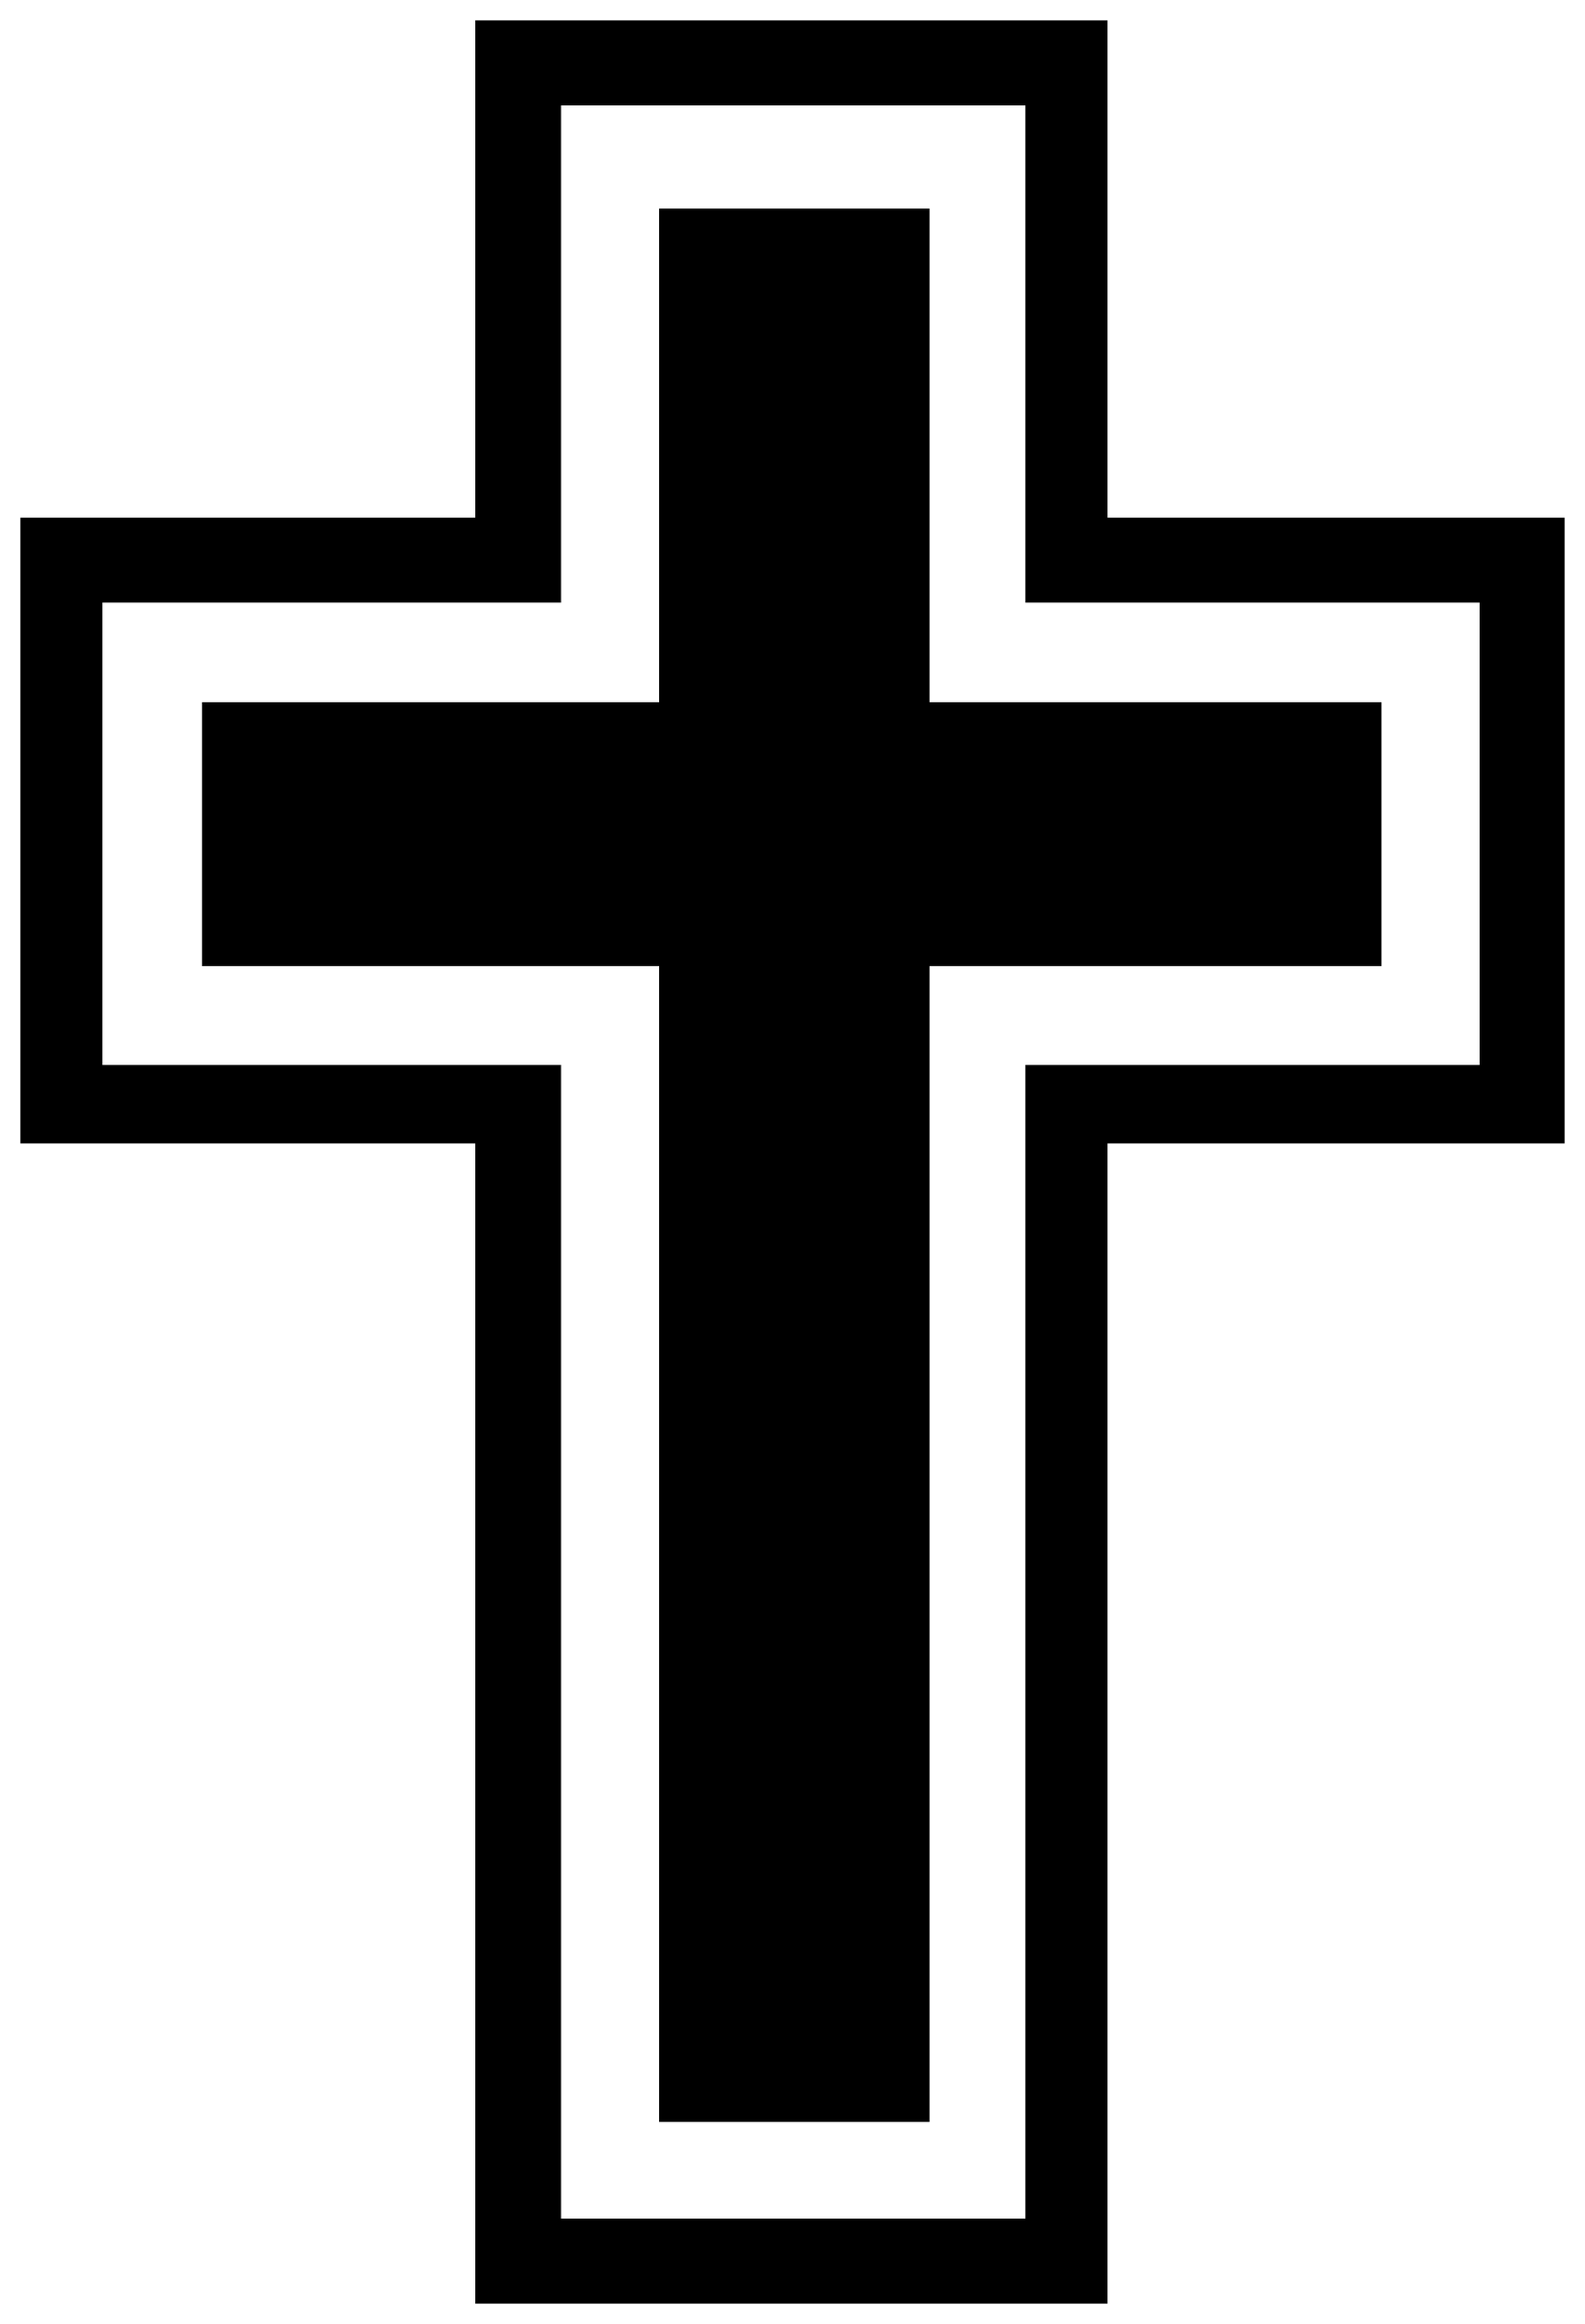 


\begin{tikzpicture}[y=0.80pt, x=0.80pt, yscale=-1.0, xscale=1.0, inner sep=0pt, outer sep=0pt]
\begin{scope}[shift={(100.0,1832.0)},nonzero rule]
  \path[draw=.,fill=.,line width=1.600pt] (1058.0,-721.0) --
    (774.0,-721.0) -- (774.0,0.0) -- (383.0,0.0) --
    (383.0,-721.0) -- (100.0,-721.0) -- (100.0,-1108.0) --
    (383.0,-1108.0) -- (383.0,-1417.0) -- (774.0,-1417.0) --
    (774.0,-1108.0) -- (1058.0,-1108.0) -- (1058.0,-721.0) --
    cycle(1007.0,-768.0) -- (1007.0,-1057.0) -- (725.0,-1057.0)
    -- (725.0,-1366.0) -- (434.0,-1366.0) -- (434.0,-1057.0) --
    (149.0,-1057.0) -- (149.0,-768.0) -- (434.0,-768.0) --
    (434.0,-51.0) -- (725.0,-51.0) -- (725.0,-768.0) --
    (1007.0,-768.0) -- cycle(944.0,-831.0) -- (663.0,-831.0) --
    (663.0,-113.0) -- (497.0,-113.0) -- (497.0,-831.0) --
    (213.0,-831.0) -- (213.0,-993.0) -- (497.0,-993.0) --
    (497.0,-1300.0) -- (663.0,-1300.0) -- (663.0,-993.0) --
    (944.0,-993.0) -- (944.0,-831.0) -- cycle;
\end{scope}

\end{tikzpicture}

